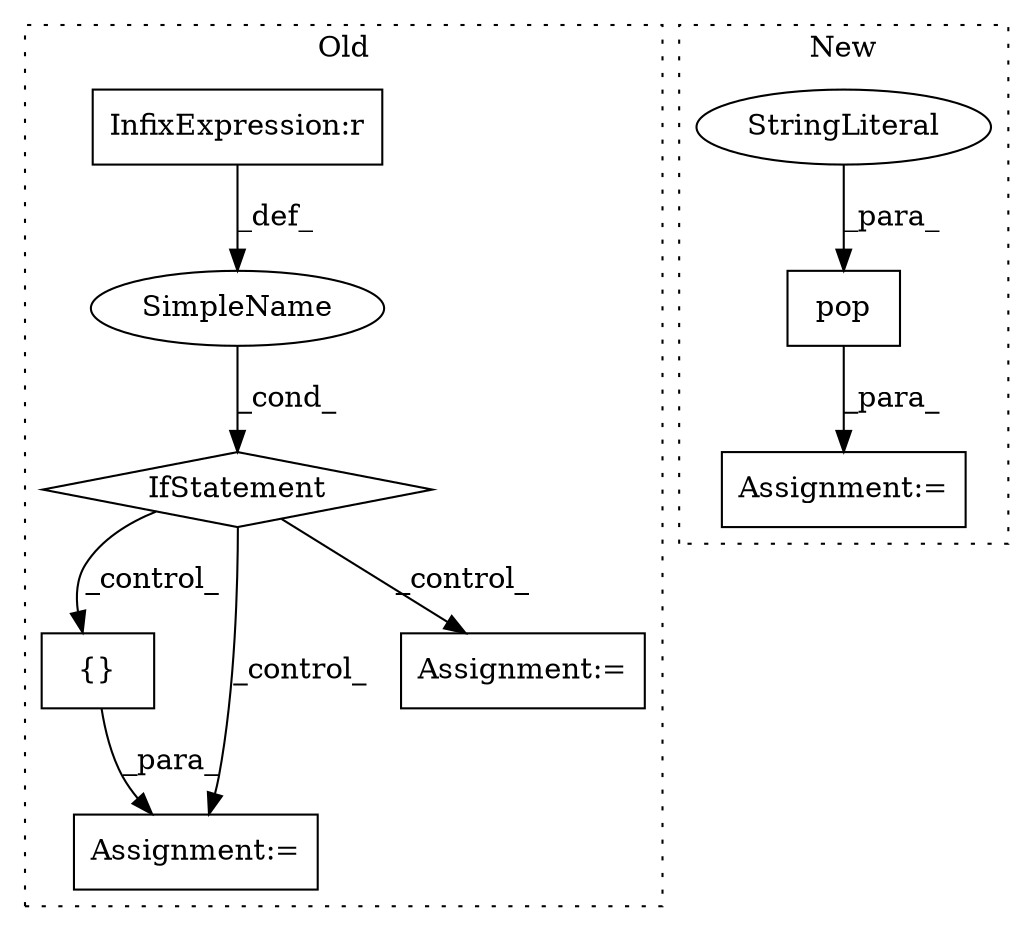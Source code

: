 digraph G {
subgraph cluster0 {
1 [label="{}" a="4" s="915,921" l="1,1" shape="box"];
5 [label="Assignment:=" a="7" s="905" l="1" shape="box"];
6 [label="IfStatement" a="25" s="880,890" l="4,2" shape="diamond"];
7 [label="SimpleName" a="42" s="" l="" shape="ellipse"];
8 [label="Assignment:=" a="7" s="939" l="1" shape="box"];
9 [label="InfixExpression:r" a="27" s="885" l="4" shape="box"];
label = "Old";
style="dotted";
}
subgraph cluster1 {
2 [label="pop" a="32" s="732,747" l="4,1" shape="box"];
3 [label="StringLiteral" a="45" s="736" l="11" shape="ellipse"];
4 [label="Assignment:=" a="7" s="726" l="1" shape="box"];
label = "New";
style="dotted";
}
1 -> 5 [label="_para_"];
2 -> 4 [label="_para_"];
3 -> 2 [label="_para_"];
6 -> 5 [label="_control_"];
6 -> 1 [label="_control_"];
6 -> 8 [label="_control_"];
7 -> 6 [label="_cond_"];
9 -> 7 [label="_def_"];
}